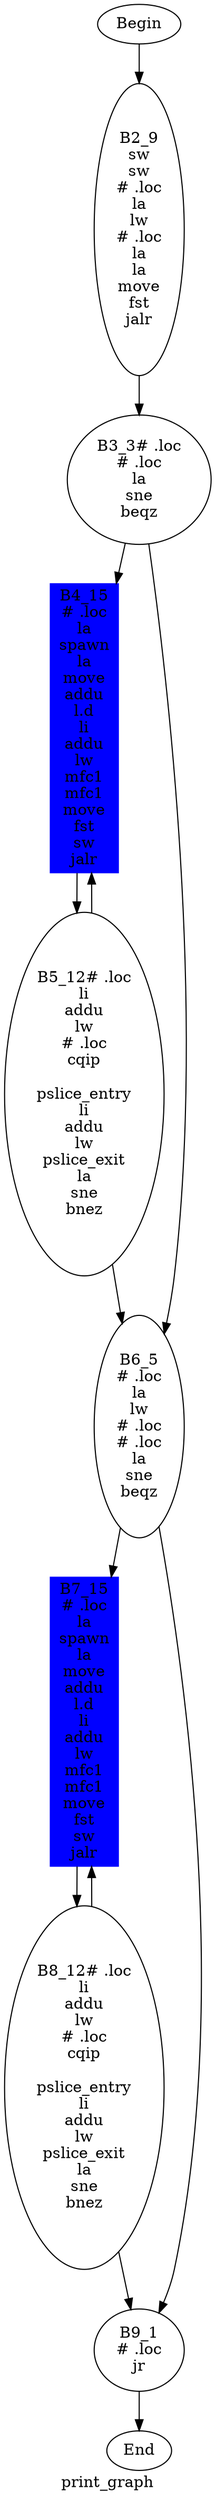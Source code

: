 digraph G{
	label = "print_graph"	style = "dashed";
	color = purple;
	Node0 [label = "Begin"];
	Node0 -> {Node2 }
	Node1 [label = "End"];
	Node1 -> {}
	Node2 [label = "B2_9\nsw\nsw\n# .loc\nla\nlw\n# .loc\nla\nla\nmove\nfst\njalr\n"];
	Node2 -> {Node3 }
	Node3 [label = "B3_3# .loc\n# .loc\nla\nsne\nbeqz\n"];
	Node3 -> {Node4 Node6 }
	Node4 [label = "B4_15\n# .loc\nla\nspawn\nla\nmove\naddu\nl.d\nli\naddu\nlw\nmfc1\nmfc1\nmove\nfst\nsw\njalr\n"];
	Node4 -> {Node5 }
	Node5 [label = "B5_12# .loc\nli\naddu\nlw\n# .loc\ncqip\n\npslice_entry\nli\naddu\nlw\npslice_exit\nla\nsne\nbnez\n"];
	Node5 -> {Node6 Node4 }
	Node6 [label = "B6_5\n# .loc\nla\nlw\n# .loc\n# .loc\nla\nsne\nbeqz\n"];
	Node6 -> {Node7 Node9 }
	Node7 [label = "B7_15\n# .loc\nla\nspawn\nla\nmove\naddu\nl.d\nli\naddu\nlw\nmfc1\nmfc1\nmove\nfst\nsw\njalr\n"];
	Node7 -> {Node8 }
	Node8 [label = "B8_12# .loc\nli\naddu\nlw\n# .loc\ncqip\n\npslice_entry\nli\naddu\nlw\npslice_exit\nla\nsne\nbnez\n"];
	Node8 -> {Node9 Node7 }
	Node9 [label = "B9_1\n# .loc\njr\n"];
	Node9 -> {Node1 }
	Node4 [shape = polygon ,style=filled ,color=blue];
	Node7 [shape = polygon ,style=filled ,color=blue];
}
